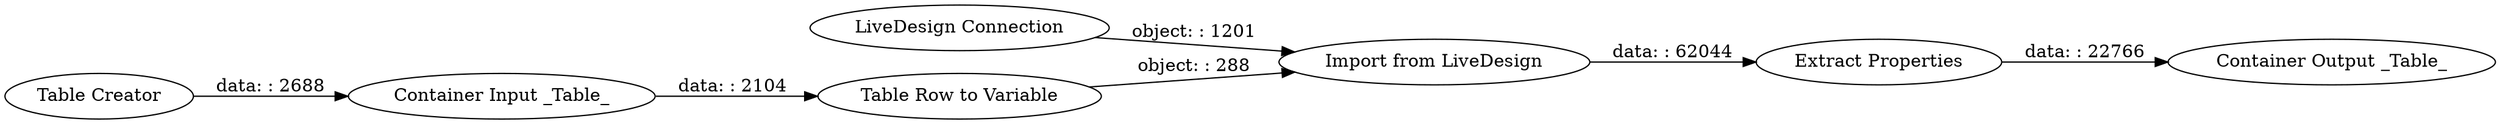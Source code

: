 digraph {
	"1456440361118859061_15269" [label="Table Row to Variable"]
	"1456440361118859061_15273" [label="LiveDesign Connection"]
	"1456440361118859061_15270" [label="Table Creator"]
	"1456440361118859061_2" [label="Container Output _Table_"]
	"1456440361118859061_15272" [label="Import from LiveDesign"]
	"1456440361118859061_1" [label="Container Input _Table_"]
	"1456440361118859061_15274" [label="Extract Properties"]
	"1456440361118859061_15272" -> "1456440361118859061_15274" [label="data: : 62044"]
	"1456440361118859061_1" -> "1456440361118859061_15269" [label="data: : 2104"]
	"1456440361118859061_15274" -> "1456440361118859061_2" [label="data: : 22766"]
	"1456440361118859061_15270" -> "1456440361118859061_1" [label="data: : 2688"]
	"1456440361118859061_15269" -> "1456440361118859061_15272" [label="object: : 288"]
	"1456440361118859061_15273" -> "1456440361118859061_15272" [label="object: : 1201"]
	rankdir=LR
}
